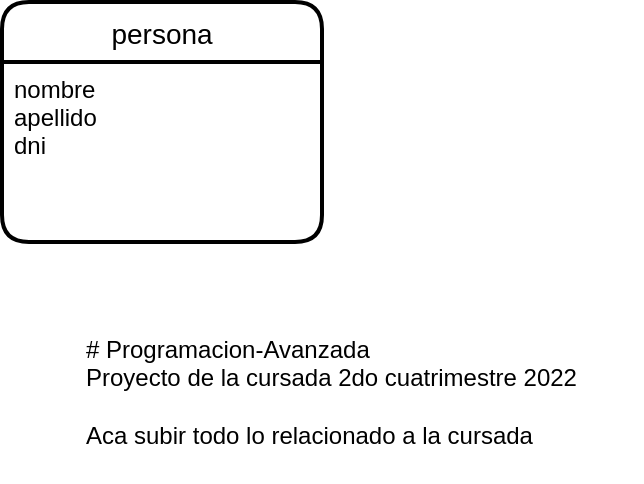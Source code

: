 <mxfile version="20.2.7" type="github"><diagram id="S6MMeMRnH6VrbCbOiecb" name="Página-1"><mxGraphModel dx="1038" dy="513" grid="1" gridSize="10" guides="1" tooltips="1" connect="1" arrows="1" fold="1" page="1" pageScale="1" pageWidth="827" pageHeight="1169" math="0" shadow="0"><root><mxCell id="0"/><mxCell id="1" parent="0"/><mxCell id="aoCrwX6f_2xg2SArpr4W-1" value="persona" style="swimlane;childLayout=stackLayout;horizontal=1;startSize=30;horizontalStack=0;rounded=1;fontSize=14;fontStyle=0;strokeWidth=2;resizeParent=0;resizeLast=1;shadow=0;dashed=0;align=center;" parent="1" vertex="1"><mxGeometry x="150" y="120" width="160" height="120" as="geometry"/></mxCell><mxCell id="aoCrwX6f_2xg2SArpr4W-2" value="nombre&#10;apellido&#10;dni" style="align=left;strokeColor=none;fillColor=none;spacingLeft=4;fontSize=12;verticalAlign=top;resizable=0;rotatable=0;part=1;fontStyle=0" parent="aoCrwX6f_2xg2SArpr4W-1" vertex="1"><mxGeometry y="30" width="160" height="90" as="geometry"/></mxCell><mxCell id="ZJlFYdYLWZaX9BTjNicJ-1" value="# Programacion-Avanzada&#10;Proyecto de la cursada 2do cuatrimestre 2022&#10;&#10;Aca subir todo lo relacionado a la cursada" style="text;whiteSpace=wrap;html=1;" vertex="1" parent="1"><mxGeometry x="190" y="280" width="280" height="80" as="geometry"/></mxCell></root></mxGraphModel></diagram></mxfile>